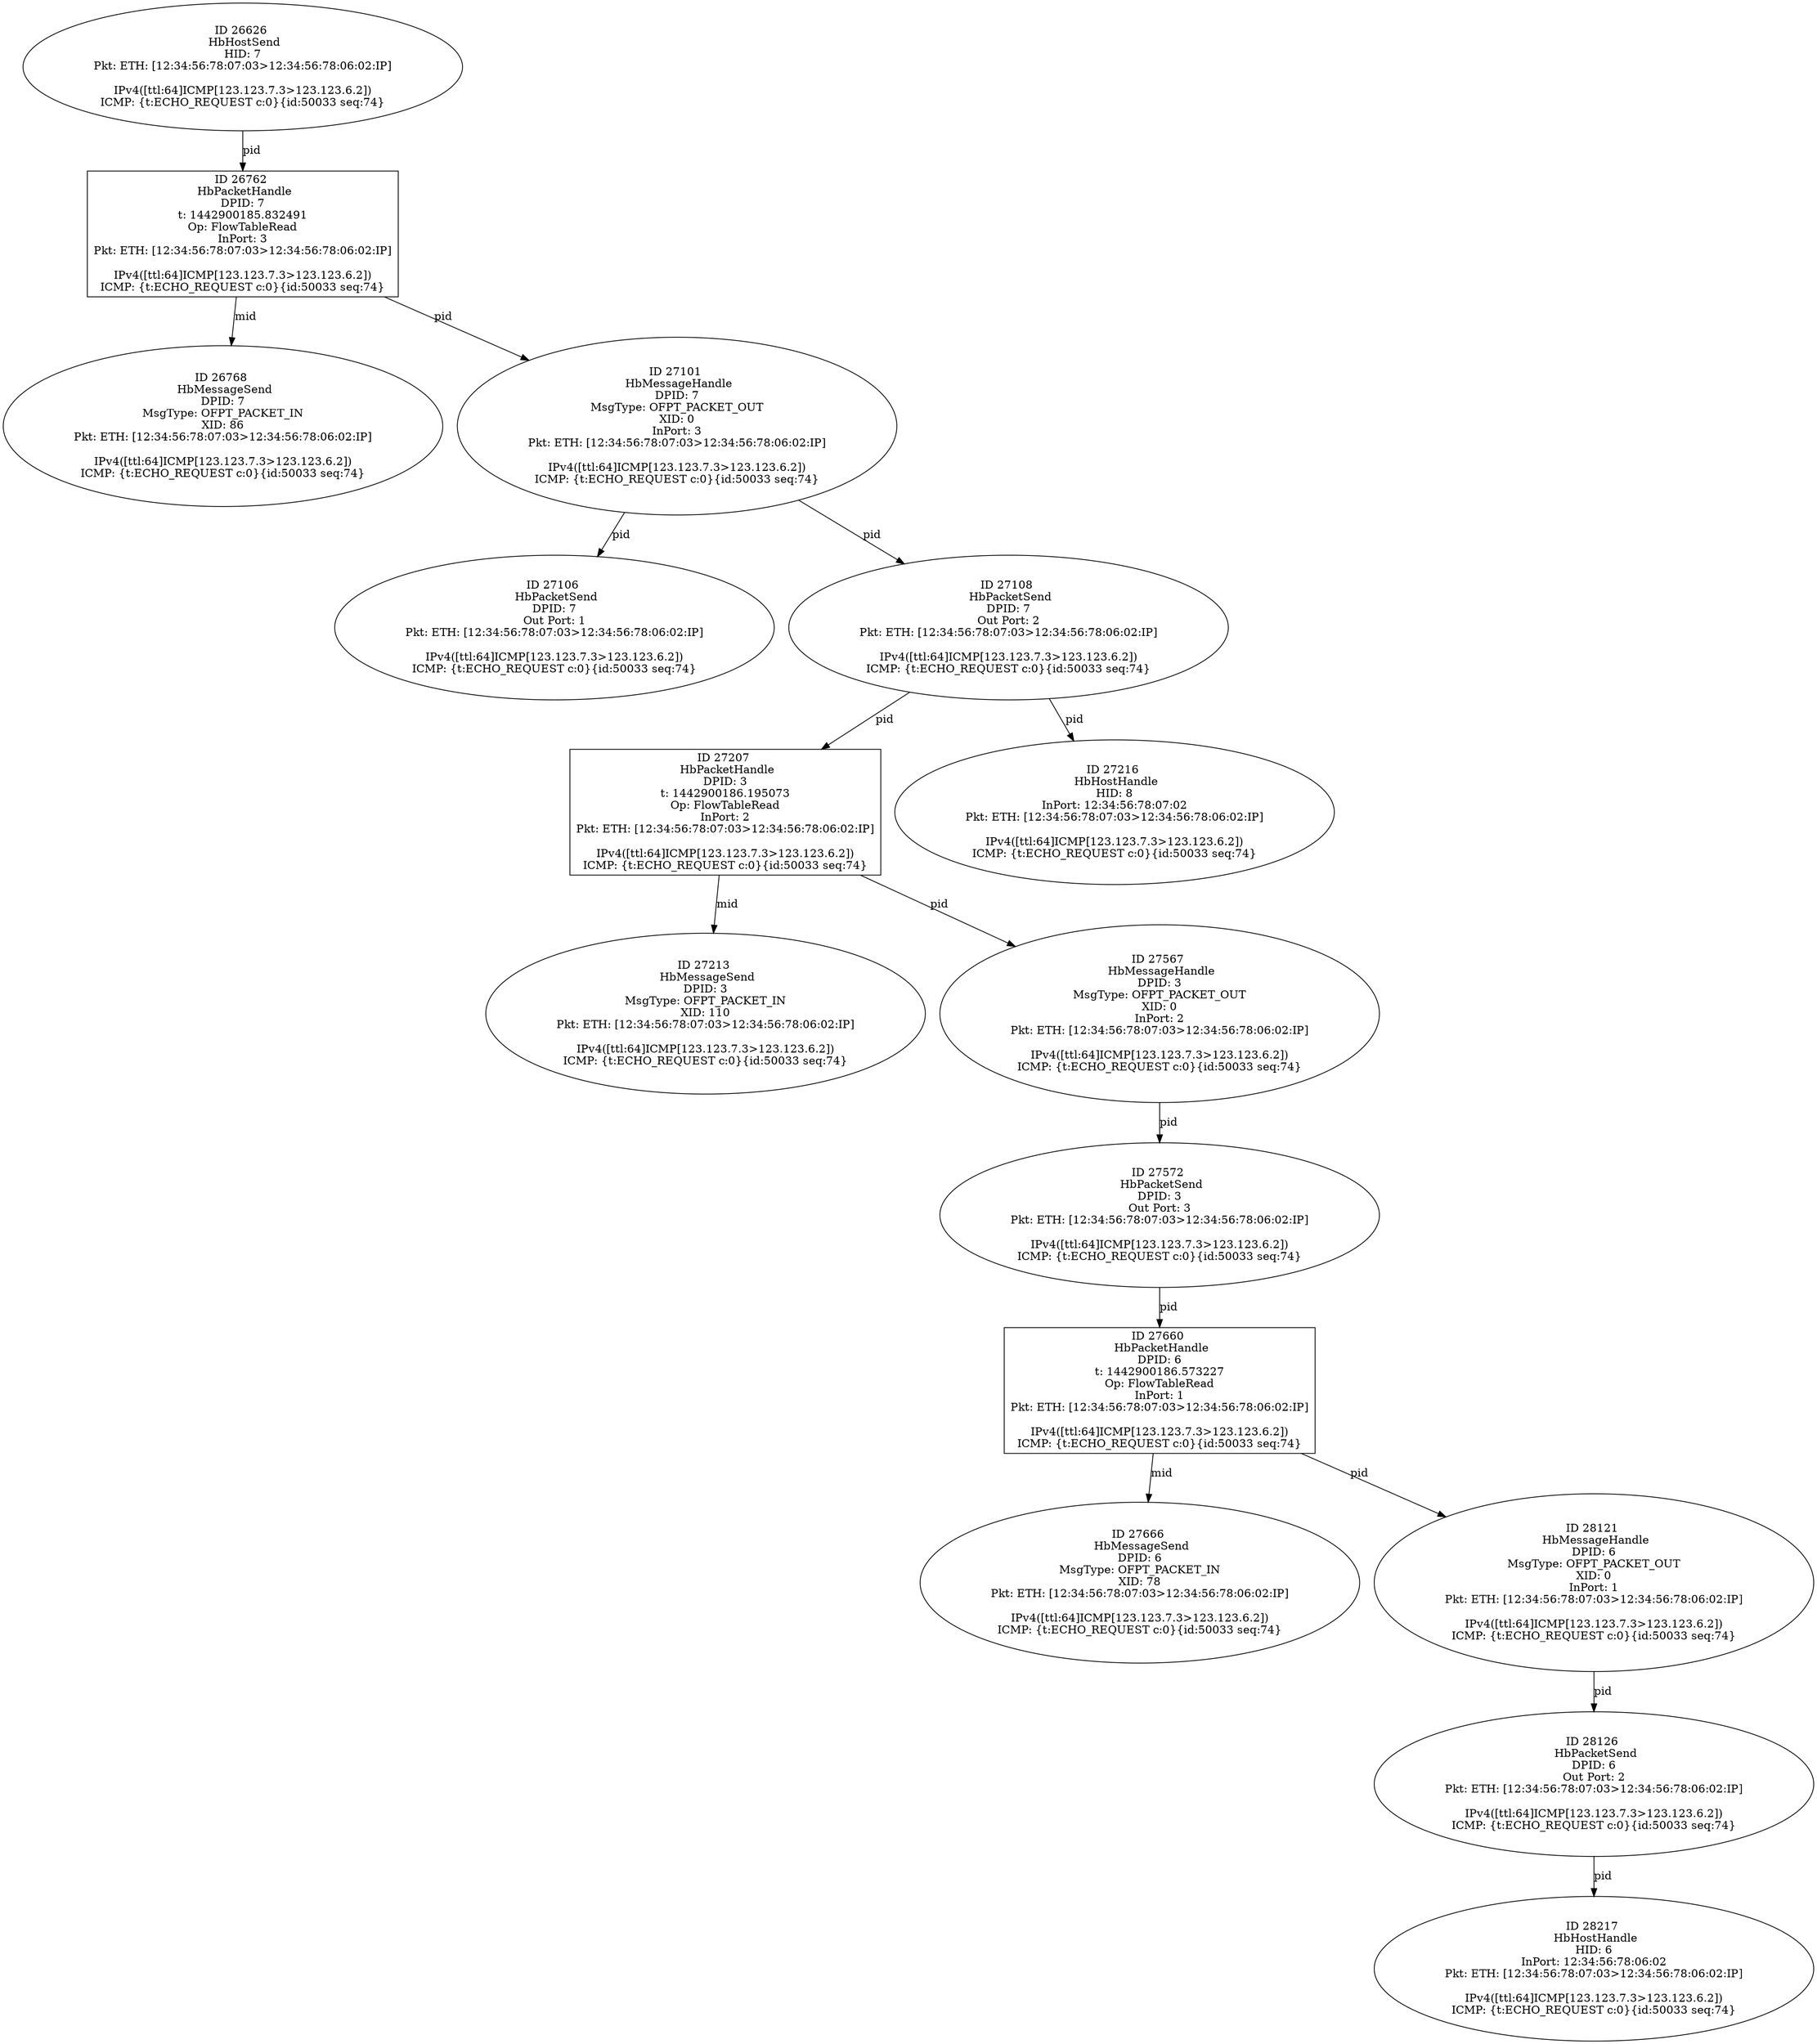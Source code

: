 strict digraph G {
26768 [shape=oval, event=<hb_events.HbMessageSend object at 0x10d913690>, label="ID 26768 
 HbMessageSend
DPID: 7
MsgType: OFPT_PACKET_IN
XID: 86
Pkt: ETH: [12:34:56:78:07:03>12:34:56:78:06:02:IP]

IPv4([ttl:64]ICMP[123.123.7.3>123.123.6.2])
ICMP: {t:ECHO_REQUEST c:0}{id:50033 seq:74}"];
27106 [shape=oval, event=<hb_events.HbPacketSend object at 0x10d980d90>, label="ID 27106 
 HbPacketSend
DPID: 7
Out Port: 1
Pkt: ETH: [12:34:56:78:07:03>12:34:56:78:06:02:IP]

IPv4([ttl:64]ICMP[123.123.7.3>123.123.6.2])
ICMP: {t:ECHO_REQUEST c:0}{id:50033 seq:74}"];
27108 [shape=oval, event=<hb_events.HbPacketSend object at 0x10d98c250>, label="ID 27108 
 HbPacketSend
DPID: 7
Out Port: 2
Pkt: ETH: [12:34:56:78:07:03>12:34:56:78:06:02:IP]

IPv4([ttl:64]ICMP[123.123.7.3>123.123.6.2])
ICMP: {t:ECHO_REQUEST c:0}{id:50033 seq:74}"];
27207 [shape=box, event=<hb_events.HbPacketHandle object at 0x10d9b11d0>, label="ID 27207 
 HbPacketHandle
DPID: 3
t: 1442900186.195073
Op: FlowTableRead
InPort: 2
Pkt: ETH: [12:34:56:78:07:03>12:34:56:78:06:02:IP]

IPv4([ttl:64]ICMP[123.123.7.3>123.123.6.2])
ICMP: {t:ECHO_REQUEST c:0}{id:50033 seq:74}"];
26762 [shape=box, event=<hb_events.HbPacketHandle object at 0x10d90db90>, label="ID 26762 
 HbPacketHandle
DPID: 7
t: 1442900185.832491
Op: FlowTableRead
InPort: 3
Pkt: ETH: [12:34:56:78:07:03>12:34:56:78:06:02:IP]

IPv4([ttl:64]ICMP[123.123.7.3>123.123.6.2])
ICMP: {t:ECHO_REQUEST c:0}{id:50033 seq:74}"];
27660 [shape=box, event=<hb_events.HbPacketHandle object at 0x10da58750>, label="ID 27660 
 HbPacketHandle
DPID: 6
t: 1442900186.573227
Op: FlowTableRead
InPort: 1
Pkt: ETH: [12:34:56:78:07:03>12:34:56:78:06:02:IP]

IPv4([ttl:64]ICMP[123.123.7.3>123.123.6.2])
ICMP: {t:ECHO_REQUEST c:0}{id:50033 seq:74}"];
26626 [shape=oval, event=<hb_events.HbHostSend object at 0x10d8d3a50>, label="ID 26626 
 HbHostSend
HID: 7
Pkt: ETH: [12:34:56:78:07:03>12:34:56:78:06:02:IP]

IPv4([ttl:64]ICMP[123.123.7.3>123.123.6.2])
ICMP: {t:ECHO_REQUEST c:0}{id:50033 seq:74}"];
27213 [shape=oval, event=<hb_events.HbMessageSend object at 0x10d9b1910>, label="ID 27213 
 HbMessageSend
DPID: 3
MsgType: OFPT_PACKET_IN
XID: 110
Pkt: ETH: [12:34:56:78:07:03>12:34:56:78:06:02:IP]

IPv4([ttl:64]ICMP[123.123.7.3>123.123.6.2])
ICMP: {t:ECHO_REQUEST c:0}{id:50033 seq:74}"];
27216 [shape=oval, event=<hb_events.HbHostHandle object at 0x10d9b1950>, label="ID 27216 
 HbHostHandle
HID: 8
InPort: 12:34:56:78:07:02
Pkt: ETH: [12:34:56:78:07:03>12:34:56:78:06:02:IP]

IPv4([ttl:64]ICMP[123.123.7.3>123.123.6.2])
ICMP: {t:ECHO_REQUEST c:0}{id:50033 seq:74}"];
27666 [shape=oval, event=<hb_events.HbMessageSend object at 0x10da66210>, label="ID 27666 
 HbMessageSend
DPID: 6
MsgType: OFPT_PACKET_IN
XID: 78
Pkt: ETH: [12:34:56:78:07:03>12:34:56:78:06:02:IP]

IPv4([ttl:64]ICMP[123.123.7.3>123.123.6.2])
ICMP: {t:ECHO_REQUEST c:0}{id:50033 seq:74}"];
27572 [shape=oval, event=<hb_events.HbPacketSend object at 0x10da45310>, label="ID 27572 
 HbPacketSend
DPID: 3
Out Port: 3
Pkt: ETH: [12:34:56:78:07:03>12:34:56:78:06:02:IP]

IPv4([ttl:64]ICMP[123.123.7.3>123.123.6.2])
ICMP: {t:ECHO_REQUEST c:0}{id:50033 seq:74}"];
28121 [shape=oval, event=<hb_events.HbMessageHandle object at 0x10db7b550>, label="ID 28121 
 HbMessageHandle
DPID: 6
MsgType: OFPT_PACKET_OUT
XID: 0
InPort: 1
Pkt: ETH: [12:34:56:78:07:03>12:34:56:78:06:02:IP]

IPv4([ttl:64]ICMP[123.123.7.3>123.123.6.2])
ICMP: {t:ECHO_REQUEST c:0}{id:50033 seq:74}"];
28217 [shape=oval, event=<hb_events.HbHostHandle object at 0x10dbb0750>, label="ID 28217 
 HbHostHandle
HID: 6
InPort: 12:34:56:78:06:02
Pkt: ETH: [12:34:56:78:07:03>12:34:56:78:06:02:IP]

IPv4([ttl:64]ICMP[123.123.7.3>123.123.6.2])
ICMP: {t:ECHO_REQUEST c:0}{id:50033 seq:74}"];
27567 [shape=oval, event=<hb_events.HbMessageHandle object at 0x10da3edd0>, label="ID 27567 
 HbMessageHandle
DPID: 3
MsgType: OFPT_PACKET_OUT
XID: 0
InPort: 2
Pkt: ETH: [12:34:56:78:07:03>12:34:56:78:06:02:IP]

IPv4([ttl:64]ICMP[123.123.7.3>123.123.6.2])
ICMP: {t:ECHO_REQUEST c:0}{id:50033 seq:74}"];
27101 [shape=oval, event=<hb_events.HbMessageHandle object at 0x10d9852d0>, label="ID 27101 
 HbMessageHandle
DPID: 7
MsgType: OFPT_PACKET_OUT
XID: 0
InPort: 3
Pkt: ETH: [12:34:56:78:07:03>12:34:56:78:06:02:IP]

IPv4([ttl:64]ICMP[123.123.7.3>123.123.6.2])
ICMP: {t:ECHO_REQUEST c:0}{id:50033 seq:74}"];
28126 [shape=oval, event=<hb_events.HbPacketSend object at 0x10db80350>, label="ID 28126 
 HbPacketSend
DPID: 6
Out Port: 2
Pkt: ETH: [12:34:56:78:07:03>12:34:56:78:06:02:IP]

IPv4([ttl:64]ICMP[123.123.7.3>123.123.6.2])
ICMP: {t:ECHO_REQUEST c:0}{id:50033 seq:74}"];
27108 -> 27216  [rel=pid, label=pid];
27108 -> 27207  [rel=pid, label=pid];
27207 -> 27213  [rel=mid, label=mid];
27207 -> 27567  [rel=pid, label=pid];
26762 -> 26768  [rel=mid, label=mid];
26762 -> 27101  [rel=pid, label=pid];
27660 -> 28121  [rel=pid, label=pid];
27660 -> 27666  [rel=mid, label=mid];
26626 -> 26762  [rel=pid, label=pid];
27572 -> 27660  [rel=pid, label=pid];
28121 -> 28126  [rel=pid, label=pid];
27567 -> 27572  [rel=pid, label=pid];
27101 -> 27106  [rel=pid, label=pid];
27101 -> 27108  [rel=pid, label=pid];
28126 -> 28217  [rel=pid, label=pid];
}
